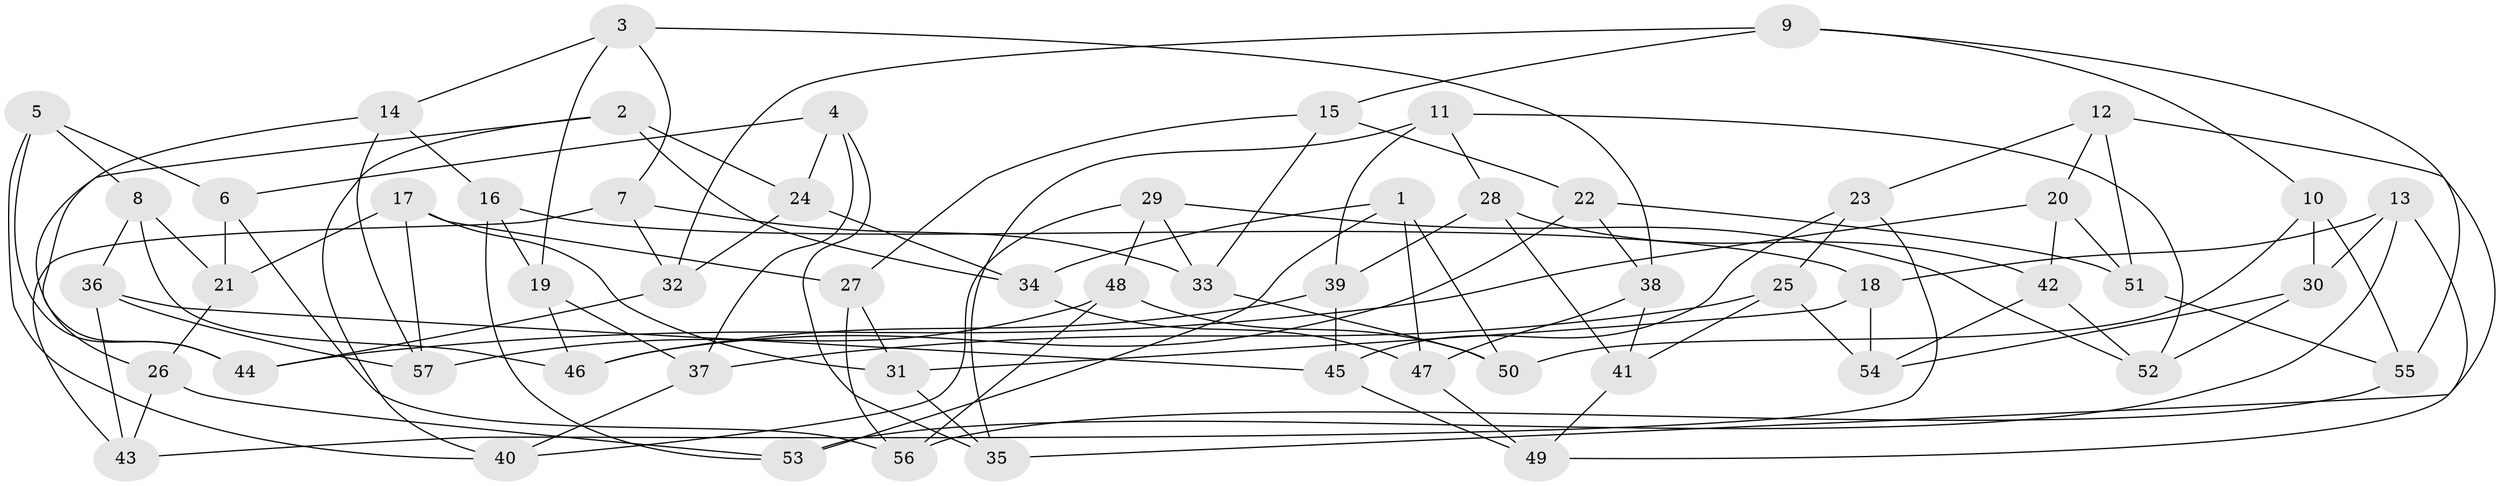 // coarse degree distribution, {4: 0.5128205128205128, 5: 0.1282051282051282, 6: 0.3333333333333333, 3: 0.02564102564102564}
// Generated by graph-tools (version 1.1) at 2025/52/02/27/25 19:52:30]
// undirected, 57 vertices, 114 edges
graph export_dot {
graph [start="1"]
  node [color=gray90,style=filled];
  1;
  2;
  3;
  4;
  5;
  6;
  7;
  8;
  9;
  10;
  11;
  12;
  13;
  14;
  15;
  16;
  17;
  18;
  19;
  20;
  21;
  22;
  23;
  24;
  25;
  26;
  27;
  28;
  29;
  30;
  31;
  32;
  33;
  34;
  35;
  36;
  37;
  38;
  39;
  40;
  41;
  42;
  43;
  44;
  45;
  46;
  47;
  48;
  49;
  50;
  51;
  52;
  53;
  54;
  55;
  56;
  57;
  1 -- 47;
  1 -- 50;
  1 -- 34;
  1 -- 53;
  2 -- 34;
  2 -- 40;
  2 -- 24;
  2 -- 26;
  3 -- 19;
  3 -- 14;
  3 -- 38;
  3 -- 7;
  4 -- 6;
  4 -- 24;
  4 -- 37;
  4 -- 35;
  5 -- 40;
  5 -- 44;
  5 -- 6;
  5 -- 8;
  6 -- 56;
  6 -- 21;
  7 -- 33;
  7 -- 32;
  7 -- 43;
  8 -- 36;
  8 -- 46;
  8 -- 21;
  9 -- 10;
  9 -- 15;
  9 -- 55;
  9 -- 32;
  10 -- 50;
  10 -- 30;
  10 -- 55;
  11 -- 52;
  11 -- 39;
  11 -- 35;
  11 -- 28;
  12 -- 20;
  12 -- 35;
  12 -- 51;
  12 -- 23;
  13 -- 49;
  13 -- 53;
  13 -- 18;
  13 -- 30;
  14 -- 44;
  14 -- 16;
  14 -- 57;
  15 -- 27;
  15 -- 33;
  15 -- 22;
  16 -- 18;
  16 -- 19;
  16 -- 53;
  17 -- 27;
  17 -- 21;
  17 -- 57;
  17 -- 31;
  18 -- 54;
  18 -- 31;
  19 -- 37;
  19 -- 46;
  20 -- 44;
  20 -- 42;
  20 -- 51;
  21 -- 26;
  22 -- 46;
  22 -- 38;
  22 -- 51;
  23 -- 25;
  23 -- 45;
  23 -- 43;
  24 -- 34;
  24 -- 32;
  25 -- 41;
  25 -- 37;
  25 -- 54;
  26 -- 53;
  26 -- 43;
  27 -- 56;
  27 -- 31;
  28 -- 39;
  28 -- 41;
  28 -- 42;
  29 -- 52;
  29 -- 48;
  29 -- 40;
  29 -- 33;
  30 -- 54;
  30 -- 52;
  31 -- 35;
  32 -- 44;
  33 -- 50;
  34 -- 47;
  36 -- 57;
  36 -- 43;
  36 -- 45;
  37 -- 40;
  38 -- 47;
  38 -- 41;
  39 -- 46;
  39 -- 45;
  41 -- 49;
  42 -- 52;
  42 -- 54;
  45 -- 49;
  47 -- 49;
  48 -- 56;
  48 -- 57;
  48 -- 50;
  51 -- 55;
  55 -- 56;
}
